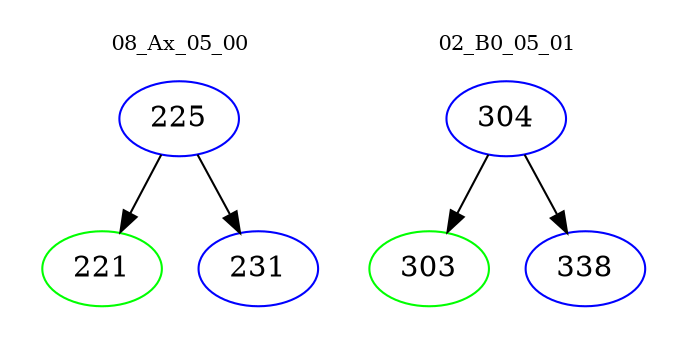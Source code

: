 digraph{
subgraph cluster_0 {
color = white
label = "08_Ax_05_00";
fontsize=10;
T0_225 [label="225", color="blue"]
T0_225 -> T0_221 [color="black"]
T0_221 [label="221", color="green"]
T0_225 -> T0_231 [color="black"]
T0_231 [label="231", color="blue"]
}
subgraph cluster_1 {
color = white
label = "02_B0_05_01";
fontsize=10;
T1_304 [label="304", color="blue"]
T1_304 -> T1_303 [color="black"]
T1_303 [label="303", color="green"]
T1_304 -> T1_338 [color="black"]
T1_338 [label="338", color="blue"]
}
}
